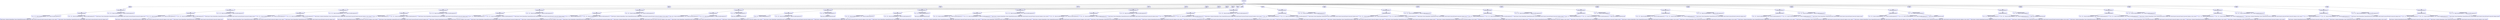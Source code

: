digraph  g{
node [shape=rectangle, color=black, fontcolor=black, style=bold]
0 [label="LogDistinct" , color = blue] ; 
1 [label="Union", color = blue] ; 
0 -> 1 ; 
2 [label="LogProj
[3,9]" , color = blue] ; 
1 -> 2 ; 
3 [label="Join\n [7PREDICATE_EQUAL11] ", color = blue] ; 
2 -> 3 ; 
4 [label="Join\n [4PREDICATE_EQUAL8] ", color = blue] ; 
3 -> 4 ; 
5 [label="LogSkolemFunctionCall
(\"{4}\", \"{2}\", <http://www.imdb.com/title/{3}>, \"{1}\", \"<http://www.imdb.com/person/{0}\")" , color = blue] ; 
4 -> 5 ; 
6 [label="LogSQLEval 
select P.nconst, C.character, P.primaryName, T.tconst, T.primaryTitle from person P, casting C, title T where P.nconst=C.nconst and T.tconst=C.tconst and C.category in ('actor','actress')", color = blue] ; 
5 -> 6 ; 
7 [label="LogSkolemFunctionCall
(\"{3}\", \"{2}\", <http://www.imdb.com/title/{1}>, \"<http://www.imdb.com/person/{0}\")" , color = blue] ; 
4 -> 7 ; 
8 [label="LogSQLEval 
select P.nconst, T.tconst, P.primaryName, T.primaryTitle from title T, person P, casting C where T.tconst=C.tconst and P.nconst=C.nconst and C.category='actor'", color = blue] ; 
7 -> 8 ; 
9 [label="LogSkolemFunctionCall
(\"{3}\", \"{2}\", <http://www.imdb.com/title/{1}>, \"<http://www.imdb.com/person/{0}\")" , color = blue] ; 
3 -> 9 ; 
10 [label="LogSQLEval 
select P.nconst, T.tconst, P.primaryName, T.primaryTitle from title T, person P, casting C where T.tconst=C.tconst and P.nconst=C.nconst and C.category='actor'", color = blue] ; 
9 -> 10 ; 
12 [label="LogProj
[3,9]" , color = blue] ; 
1 -> 12 ; 
13 [label="Join\n [7PREDICATE_EQUAL11] ", color = blue] ; 
12 -> 13 ; 
14 [label="Join\n [4PREDICATE_EQUAL8] ", color = blue] ; 
13 -> 14 ; 
15 [label="LogSkolemFunctionCall
(\"{4}\", \"{2}\", <http://www.imdb.com/title/{3}>, \"{1}\", \"<http://www.imdb.com/person/{0}\")" , color = blue] ; 
14 -> 15 ; 
16 [label="LogSQLEval 
select P.nconst, C.character, P.primaryName, T.tconst, T.primaryTitle from person P, casting C, title T where P.nconst=C.nconst and T.tconst=C.tconst and C.category in ('actor','actress')", color = blue] ; 
15 -> 16 ; 
17 [label="LogSkolemFunctionCall
(\"{3}\", \"{2}\", <http://www.imdb.com/title/{1}>, \"<http://www.imdb.com/person/{0}\")" , color = blue] ; 
14 -> 17 ; 
18 [label="LogSQLEval 
select P.nconst, T.tconst, P.primaryName, T.primaryTitle from title T, person P, casting C where T.tconst=C.tconst and P.nconst=C.nconst and C.category='actor'", color = blue] ; 
17 -> 18 ; 
19 [label="LogSkolemFunctionCall
(\"{3}\", \"{2}\", <http://www.imdb.com/title/{1}>, \"<http://www.imdb.com/person/{0}\")" , color = blue] ; 
13 -> 19 ; 
20 [label="LogSQLEval 
select P.nconst, T.tconst, P.primaryName, T.primaryTitle from title T, person P, casting C where T.tconst=C.tconst and P.nconst=C.nconst and C.category='actress'", color = blue] ; 
19 -> 20 ; 
22 [label="LogProj
[3,9]" , color = blue] ; 
1 -> 22 ; 
23 [label="Join\n [7PREDICATE_EQUAL11] ", color = blue] ; 
22 -> 23 ; 
24 [label="Join\n [4PREDICATE_EQUAL8] ", color = blue] ; 
23 -> 24 ; 
25 [label="LogSkolemFunctionCall
(\"{4}\", \"{2}\", <http://www.imdb.com/title/{3}>, \"{1}\", \"<http://www.imdb.com/person/{0}\")" , color = blue] ; 
24 -> 25 ; 
26 [label="LogSQLEval 
select P.nconst, C.character, P.primaryName, T.tconst, T.primaryTitle from person P, casting C, title T where P.nconst=C.nconst and T.tconst=C.tconst and C.category in ('actor','actress')", color = blue] ; 
25 -> 26 ; 
27 [label="LogSkolemFunctionCall
(\"{3}\", \"{2}\", <http://www.imdb.com/title/{1}>, \"<http://www.imdb.com/person/{0}\")" , color = blue] ; 
24 -> 27 ; 
28 [label="LogSQLEval 
select P.nconst, T.tconst, P.primaryName, T.primaryTitle from title T, person P, casting C where T.tconst=C.tconst and P.nconst=C.nconst and C.category='actor'", color = blue] ; 
27 -> 28 ; 
29 [label="LogSkolemFunctionCall
(\"{4}\", \"{2}\", <http://www.imdb.com/title/{3}>, \"{1}\", \"<http://www.imdb.com/person/{0}\")" , color = blue] ; 
23 -> 29 ; 
30 [label="LogSQLEval 
select P.nconst, C.character, P.primaryName, T.tconst, T.primaryTitle from person P, casting C, title T where P.nconst=C.nconst and T.tconst=C.tconst and C.category in ('actor','actress')", color = blue] ; 
29 -> 30 ; 
32 [label="LogProj
[1,7]" , color = blue] ; 
1 -> 32 ; 
33 [label="Join\n [5PREDICATE_EQUAL9] ", color = blue] ; 
32 -> 33 ; 
34 [label="Join\n [2PREDICATE_EQUAL6] ", color = blue] ; 
33 -> 34 ; 
35 [label="LogSkolemFunctionCall
(\"{2}\", \"{1}\", \"<http://www.imdb.com/person/{0}\")" , color = blue] ; 
34 -> 35 ; 
36 [label="LogSQLEval 
select P.nconst, C.character, P.primaryName from person P, casting C where P.nconst=C.nconst and C.category in ('actor','actress')", color = blue] ; 
35 -> 36 ; 
37 [label="LogSkolemFunctionCall
(\"{3}\", \"{2}\", <http://www.imdb.com/title/{1}>, \"<http://www.imdb.com/person/{0}\")" , color = blue] ; 
34 -> 37 ; 
38 [label="LogSQLEval 
select P.nconst, T.tconst, P.primaryName, T.primaryTitle from title T, person P, casting C where T.tconst=C.tconst and P.nconst=C.nconst and C.category='actor'", color = blue] ; 
37 -> 38 ; 
39 [label="LogSkolemFunctionCall
(\"{3}\", \"{2}\", <http://www.imdb.com/title/{1}>, \"<http://www.imdb.com/person/{0}\")" , color = blue] ; 
33 -> 39 ; 
40 [label="LogSQLEval 
select P.nconst, T.tconst, P.primaryName, T.primaryTitle from title T, person P, casting C where T.tconst=C.tconst and P.nconst=C.nconst and C.category='actor'", color = blue] ; 
39 -> 40 ; 
42 [label="LogProj
[1,7]" , color = blue] ; 
1 -> 42 ; 
43 [label="Join\n [5PREDICATE_EQUAL9] ", color = blue] ; 
42 -> 43 ; 
44 [label="Join\n [2PREDICATE_EQUAL6] ", color = blue] ; 
43 -> 44 ; 
45 [label="LogSkolemFunctionCall
(\"{2}\", \"{1}\", \"<http://www.imdb.com/person/{0}\")" , color = blue] ; 
44 -> 45 ; 
46 [label="LogSQLEval 
select P.nconst, C.character, P.primaryName from person P, casting C where P.nconst=C.nconst and C.category in ('actor','actress')", color = blue] ; 
45 -> 46 ; 
47 [label="LogSkolemFunctionCall
(\"{3}\", \"{2}\", <http://www.imdb.com/title/{1}>, \"<http://www.imdb.com/person/{0}\")" , color = blue] ; 
44 -> 47 ; 
48 [label="LogSQLEval 
select P.nconst, T.tconst, P.primaryName, T.primaryTitle from title T, person P, casting C where T.tconst=C.tconst and P.nconst=C.nconst and C.category='actor'", color = blue] ; 
47 -> 48 ; 
49 [label="LogSkolemFunctionCall
(\"{3}\", \"{2}\", <http://www.imdb.com/title/{1}>, \"<http://www.imdb.com/person/{0}\")" , color = blue] ; 
43 -> 49 ; 
50 [label="LogSQLEval 
select P.nconst, T.tconst, P.primaryName, T.primaryTitle from title T, person P, casting C where T.tconst=C.tconst and P.nconst=C.nconst and C.category='actress'", color = blue] ; 
49 -> 50 ; 
52 [label="LogProj
[1,7]" , color = blue] ; 
1 -> 52 ; 
53 [label="Join\n [5PREDICATE_EQUAL9] ", color = blue] ; 
52 -> 53 ; 
54 [label="Join\n [2PREDICATE_EQUAL6] ", color = blue] ; 
53 -> 54 ; 
55 [label="LogSkolemFunctionCall
(\"{2}\", \"{1}\", \"<http://www.imdb.com/person/{0}\")" , color = blue] ; 
54 -> 55 ; 
56 [label="LogSQLEval 
select P.nconst, C.character, P.primaryName from person P, casting C where P.nconst=C.nconst and C.category in ('actor','actress')", color = blue] ; 
55 -> 56 ; 
57 [label="LogSkolemFunctionCall
(\"{3}\", \"{2}\", <http://www.imdb.com/title/{1}>, \"<http://www.imdb.com/person/{0}\")" , color = blue] ; 
54 -> 57 ; 
58 [label="LogSQLEval 
select P.nconst, T.tconst, P.primaryName, T.primaryTitle from title T, person P, casting C where T.tconst=C.tconst and P.nconst=C.nconst and C.category='actor'", color = blue] ; 
57 -> 58 ; 
59 [label="LogSkolemFunctionCall
(\"{4}\", \"{2}\", <http://www.imdb.com/title/{3}>, \"{1}\", \"<http://www.imdb.com/person/{0}\")" , color = blue] ; 
53 -> 59 ; 
60 [label="LogSQLEval 
select P.nconst, C.character, P.primaryName, T.tconst, T.primaryTitle from person P, casting C, title T where P.nconst=C.nconst and T.tconst=C.tconst and C.category in ('actor','actress')", color = blue] ; 
59 -> 60 ; 
62 [label="LogProj
[3,9]" , color = blue] ; 
1 -> 62 ; 
63 [label="Join\n [7PREDICATE_EQUAL11] ", color = blue] ; 
62 -> 63 ; 
64 [label="Join\n [4PREDICATE_EQUAL8] ", color = blue] ; 
63 -> 64 ; 
65 [label="LogSkolemFunctionCall
(\"{4}\", \"{2}\", <http://www.imdb.com/title/{3}>, \"{1}\", \"<http://www.imdb.com/person/{0}\")" , color = blue] ; 
64 -> 65 ; 
66 [label="LogSQLEval 
select P.nconst, C.character, P.primaryName, T.tconst, T.primaryTitle from person P, casting C, title T where P.nconst=C.nconst and T.tconst=C.tconst and C.category in ('actor','actress')", color = blue] ; 
65 -> 66 ; 
67 [label="LogSkolemFunctionCall
(\"{3}\", \"{2}\", <http://www.imdb.com/title/{1}>, \"<http://www.imdb.com/person/{0}\")" , color = blue] ; 
64 -> 67 ; 
68 [label="LogSQLEval 
select P.nconst, T.tconst, P.primaryName, T.primaryTitle from title T, person P, casting C where T.tconst=C.tconst and P.nconst=C.nconst and C.category='actor'", color = blue] ; 
67 -> 68 ; 
69 [label="LogSkolemFunctionCall
(\"{1}\", \"{2}\", <http://www.imdb.com/title/{0}>)" , color = blue] ; 
63 -> 69 ; 
70 [label="LogSQLEval 
select tconst, primarytitle, startyear from title", color = blue] ; 
69 -> 70 ; 
72 [label="LogProj
[1,7]" , color = blue] ; 
1 -> 72 ; 
73 [label="Join\n [5PREDICATE_EQUAL9] ", color = blue] ; 
72 -> 73 ; 
74 [label="Join\n [2PREDICATE_EQUAL6] ", color = blue] ; 
73 -> 74 ; 
75 [label="LogSkolemFunctionCall
(\"{2}\", \"{1}\", \"<http://www.imdb.com/person/{0}\")" , color = blue] ; 
74 -> 75 ; 
76 [label="LogSQLEval 
select P.nconst, C.character, P.primaryName from person P, casting C where P.nconst=C.nconst and C.category in ('actor','actress')", color = blue] ; 
75 -> 76 ; 
77 [label="LogSkolemFunctionCall
(\"{3}\", \"{2}\", <http://www.imdb.com/title/{1}>, \"<http://www.imdb.com/person/{0}\")" , color = blue] ; 
74 -> 77 ; 
78 [label="LogSQLEval 
select P.nconst, T.tconst, P.primaryName, T.primaryTitle from title T, person P, casting C where T.tconst=C.tconst and P.nconst=C.nconst and C.category='actor'", color = blue] ; 
77 -> 78 ; 
79 [label="LogSkolemFunctionCall
(\"{1}\", \"{2}\", <http://www.imdb.com/title/{0}>)" , color = blue] ; 
73 -> 79 ; 
80 [label="LogSQLEval 
select tconst, primarytitle, startyear from title", color = blue] ; 
79 -> 80 ; 
82 [label="LogProj
[3,9]" , color = blue] ; 
1 -> 82 ; 
83 [label="Join\n [7PREDICATE_EQUAL11] ", color = blue] ; 
82 -> 83 ; 
84 [label="Join\n [4PREDICATE_EQUAL8] ", color = blue] ; 
83 -> 84 ; 
85 [label="LogSkolemFunctionCall
(\"{4}\", \"{2}\", <http://www.imdb.com/title/{3}>, \"{1}\", \"<http://www.imdb.com/person/{0}\")" , color = blue] ; 
84 -> 85 ; 
86 [label="LogSQLEval 
select P.nconst, C.character, P.primaryName, T.tconst, T.primaryTitle from person P, casting C, title T where P.nconst=C.nconst and T.tconst=C.tconst and C.category in ('actor','actress')", color = blue] ; 
85 -> 86 ; 
87 [label="LogSkolemFunctionCall
(\"{3}\", \"{2}\", <http://www.imdb.com/title/{1}>, \"<http://www.imdb.com/person/{0}\")" , color = blue] ; 
84 -> 87 ; 
88 [label="LogSQLEval 
select P.nconst, T.tconst, P.primaryName, T.primaryTitle from title T, person P, casting C where T.tconst=C.tconst and P.nconst=C.nconst and C.category='actress'", color = blue] ; 
87 -> 88 ; 
89 [label="LogSkolemFunctionCall
(\"{1}\", \"{2}\", <http://www.imdb.com/title/{0}>)" , color = blue] ; 
83 -> 89 ; 
90 [label="LogSQLEval 
select tconst, primarytitle, startyear from title", color = blue] ; 
89 -> 90 ; 
92 [label="LogProj
[3,9]" , color = blue] ; 
1 -> 92 ; 
93 [label="Join\n [7PREDICATE_EQUAL11] ", color = blue] ; 
92 -> 93 ; 
94 [label="Join\n [4PREDICATE_EQUAL8] ", color = blue] ; 
93 -> 94 ; 
95 [label="LogSkolemFunctionCall
(\"{4}\", \"{2}\", <http://www.imdb.com/title/{3}>, \"{1}\", \"<http://www.imdb.com/person/{0}\")" , color = blue] ; 
94 -> 95 ; 
96 [label="LogSQLEval 
select P.nconst, C.character, P.primaryName, T.tconst, T.primaryTitle from person P, casting C, title T where P.nconst=C.nconst and T.tconst=C.tconst and C.category in ('actor','actress')", color = blue] ; 
95 -> 96 ; 
97 [label="LogSkolemFunctionCall
(\"{3}\", \"{2}\", <http://www.imdb.com/title/{1}>, \"<http://www.imdb.com/person/{0}\")" , color = blue] ; 
94 -> 97 ; 
98 [label="LogSQLEval 
select P.nconst, T.tconst, P.primaryName, T.primaryTitle from title T, person P, casting C where T.tconst=C.tconst and P.nconst=C.nconst and C.category='actress'", color = blue] ; 
97 -> 98 ; 
99 [label="LogSkolemFunctionCall
(\"{4}\", \"{2}\", <http://www.imdb.com/title/{3}>, \"{1}\", \"<http://www.imdb.com/person/{0}\")" , color = blue] ; 
93 -> 99 ; 
100 [label="LogSQLEval 
select P.nconst, C.character, P.primaryName, T.tconst, T.primaryTitle from person P, casting C, title T where P.nconst=C.nconst and T.tconst=C.tconst and C.category in ('actor','actress')", color = blue] ; 
99 -> 100 ; 
102 [label="LogProj
[3,9]" , color = blue] ; 
1 -> 102 ; 
103 [label="Join\n [7PREDICATE_EQUAL11] ", color = blue] ; 
102 -> 103 ; 
104 [label="Join\n [4PREDICATE_EQUAL8] ", color = blue] ; 
103 -> 104 ; 
105 [label="LogSkolemFunctionCall
(\"{4}\", \"{2}\", <http://www.imdb.com/title/{3}>, \"{1}\", \"<http://www.imdb.com/person/{0}\")" , color = blue] ; 
104 -> 105 ; 
106 [label="LogSQLEval 
select P.nconst, C.character, P.primaryName, T.tconst, T.primaryTitle from person P, casting C, title T where P.nconst=C.nconst and T.tconst=C.tconst and C.category in ('actor','actress')", color = blue] ; 
105 -> 106 ; 
107 [label="LogSkolemFunctionCall
(\"{3}\", \"{2}\", <http://www.imdb.com/title/{1}>, \"<http://www.imdb.com/person/{0}\")" , color = blue] ; 
104 -> 107 ; 
108 [label="LogSQLEval 
select P.nconst, T.tconst, P.primaryName, T.primaryTitle from title T, person P, casting C where T.tconst=C.tconst and P.nconst=C.nconst and C.category='actress'", color = blue] ; 
107 -> 108 ; 
109 [label="LogSkolemFunctionCall
(\"{3}\", \"{2}\", <http://www.imdb.com/title/{1}>, \"<http://www.imdb.com/person/{0}\")" , color = blue] ; 
103 -> 109 ; 
110 [label="LogSQLEval 
select P.nconst, T.tconst, P.primaryName, T.primaryTitle from title T, person P, casting C where T.tconst=C.tconst and P.nconst=C.nconst and C.category='actress'", color = blue] ; 
109 -> 110 ; 
112 [label="LogProj
[1,7]" , color = blue] ; 
1 -> 112 ; 
113 [label="Join\n [5PREDICATE_EQUAL9] ", color = blue] ; 
112 -> 113 ; 
114 [label="Join\n [2PREDICATE_EQUAL6] ", color = blue] ; 
113 -> 114 ; 
115 [label="LogSkolemFunctionCall
(\"{2}\", \"{1}\", \"<http://www.imdb.com/person/{0}\")" , color = blue] ; 
114 -> 115 ; 
116 [label="LogSQLEval 
select P.nconst, C.character, P.primaryName from person P, casting C where P.nconst=C.nconst and C.category in ('actor','actress')", color = blue] ; 
115 -> 116 ; 
117 [label="LogSkolemFunctionCall
(\"{3}\", \"{2}\", <http://www.imdb.com/title/{1}>, \"<http://www.imdb.com/person/{0}\")" , color = blue] ; 
114 -> 117 ; 
118 [label="LogSQLEval 
select P.nconst, T.tconst, P.primaryName, T.primaryTitle from title T, person P, casting C where T.tconst=C.tconst and P.nconst=C.nconst and C.category='actress'", color = blue] ; 
117 -> 118 ; 
119 [label="LogSkolemFunctionCall
(\"{4}\", \"{2}\", <http://www.imdb.com/title/{3}>, \"{1}\", \"<http://www.imdb.com/person/{0}\")" , color = blue] ; 
113 -> 119 ; 
120 [label="LogSQLEval 
select P.nconst, C.character, P.primaryName, T.tconst, T.primaryTitle from person P, casting C, title T where P.nconst=C.nconst and T.tconst=C.tconst and C.category in ('actor','actress')", color = blue] ; 
119 -> 120 ; 
122 [label="LogProj
[1,7]" , color = blue] ; 
1 -> 122 ; 
123 [label="Join\n [5PREDICATE_EQUAL9] ", color = blue] ; 
122 -> 123 ; 
124 [label="Join\n [2PREDICATE_EQUAL6] ", color = blue] ; 
123 -> 124 ; 
125 [label="LogSkolemFunctionCall
(\"{2}\", \"{1}\", \"<http://www.imdb.com/person/{0}\")" , color = blue] ; 
124 -> 125 ; 
126 [label="LogSQLEval 
select P.nconst, C.character, P.primaryName from person P, casting C where P.nconst=C.nconst and C.category in ('actor','actress')", color = blue] ; 
125 -> 126 ; 
127 [label="LogSkolemFunctionCall
(\"{3}\", \"{2}\", <http://www.imdb.com/title/{1}>, \"<http://www.imdb.com/person/{0}\")" , color = blue] ; 
124 -> 127 ; 
128 [label="LogSQLEval 
select P.nconst, T.tconst, P.primaryName, T.primaryTitle from title T, person P, casting C where T.tconst=C.tconst and P.nconst=C.nconst and C.category='actress'", color = blue] ; 
127 -> 128 ; 
129 [label="LogSkolemFunctionCall
(\"{3}\", \"{2}\", <http://www.imdb.com/title/{1}>, \"<http://www.imdb.com/person/{0}\")" , color = blue] ; 
123 -> 129 ; 
130 [label="LogSQLEval 
select P.nconst, T.tconst, P.primaryName, T.primaryTitle from title T, person P, casting C where T.tconst=C.tconst and P.nconst=C.nconst and C.category='actor'", color = blue] ; 
129 -> 130 ; 
132 [label="LogProj
[3,9]" , color = blue] ; 
1 -> 132 ; 
133 [label="Join\n [7PREDICATE_EQUAL11] ", color = blue] ; 
132 -> 133 ; 
134 [label="Join\n [4PREDICATE_EQUAL8] ", color = blue] ; 
133 -> 134 ; 
135 [label="LogSkolemFunctionCall
(\"{4}\", \"{2}\", <http://www.imdb.com/title/{3}>, \"{1}\", \"<http://www.imdb.com/person/{0}\")" , color = blue] ; 
134 -> 135 ; 
136 [label="LogSQLEval 
select P.nconst, C.character, P.primaryName, T.tconst, T.primaryTitle from person P, casting C, title T where P.nconst=C.nconst and T.tconst=C.tconst and C.category in ('actor','actress')", color = blue] ; 
135 -> 136 ; 
137 [label="LogSkolemFunctionCall
(\"{3}\", \"{2}\", <http://www.imdb.com/title/{1}>, \"<http://www.imdb.com/person/{0}\")" , color = blue] ; 
134 -> 137 ; 
138 [label="LogSQLEval 
select P.nconst, T.tconst, P.primaryName, T.primaryTitle from title T, person P, casting C where T.tconst=C.tconst and P.nconst=C.nconst and C.category='actress'", color = blue] ; 
137 -> 138 ; 
139 [label="LogSkolemFunctionCall
(\"{3}\", \"{2}\", <http://www.imdb.com/title/{1}>, \"<http://www.imdb.com/person/{0}\")" , color = blue] ; 
133 -> 139 ; 
140 [label="LogSQLEval 
select P.nconst, T.tconst, P.primaryName, T.primaryTitle from title T, person P, casting C where T.tconst=C.tconst and P.nconst=C.nconst and C.category='actor'", color = blue] ; 
139 -> 140 ; 
142 [label="LogProj
[1,7]" , color = blue] ; 
1 -> 142 ; 
143 [label="Join\n [5PREDICATE_EQUAL9] ", color = blue] ; 
142 -> 143 ; 
144 [label="Join\n [2PREDICATE_EQUAL6] ", color = blue] ; 
143 -> 144 ; 
145 [label="LogSkolemFunctionCall
(\"{2}\", \"{1}\", \"<http://www.imdb.com/person/{0}\")" , color = blue] ; 
144 -> 145 ; 
146 [label="LogSQLEval 
select P.nconst, C.character, P.primaryName from person P, casting C where P.nconst=C.nconst and C.category in ('actor','actress')", color = blue] ; 
145 -> 146 ; 
147 [label="LogSkolemFunctionCall
(\"{3}\", \"{2}\", <http://www.imdb.com/title/{1}>, \"<http://www.imdb.com/person/{0}\")" , color = blue] ; 
144 -> 147 ; 
148 [label="LogSQLEval 
select P.nconst, T.tconst, P.primaryName, T.primaryTitle from title T, person P, casting C where T.tconst=C.tconst and P.nconst=C.nconst and C.category='actress'", color = blue] ; 
147 -> 148 ; 
149 [label="LogSkolemFunctionCall
(\"{3}\", \"{2}\", <http://www.imdb.com/title/{1}>, \"<http://www.imdb.com/person/{0}\")" , color = blue] ; 
143 -> 149 ; 
150 [label="LogSQLEval 
select P.nconst, T.tconst, P.primaryName, T.primaryTitle from title T, person P, casting C where T.tconst=C.tconst and P.nconst=C.nconst and C.category='actress'", color = blue] ; 
149 -> 150 ; 
152 [label="LogProj
[1,7]" , color = blue] ; 
1 -> 152 ; 
153 [label="Join\n [5PREDICATE_EQUAL9] ", color = blue] ; 
152 -> 153 ; 
154 [label="Join\n [2PREDICATE_EQUAL6] ", color = blue] ; 
153 -> 154 ; 
155 [label="LogSkolemFunctionCall
(\"{2}\", \"{1}\", \"<http://www.imdb.com/person/{0}\")" , color = blue] ; 
154 -> 155 ; 
156 [label="LogSQLEval 
select P.nconst, C.character, P.primaryName from person P, casting C where P.nconst=C.nconst and C.category in ('actor','actress')", color = blue] ; 
155 -> 156 ; 
157 [label="LogSkolemFunctionCall
(\"{3}\", \"{2}\", <http://www.imdb.com/title/{1}>, \"<http://www.imdb.com/person/{0}\")" , color = blue] ; 
154 -> 157 ; 
158 [label="LogSQLEval 
select P.nconst, T.tconst, P.primaryName, T.primaryTitle from title T, person P, casting C where T.tconst=C.tconst and P.nconst=C.nconst and C.category='actress'", color = blue] ; 
157 -> 158 ; 
159 [label="LogSkolemFunctionCall
(\"{1}\", \"{2}\", <http://www.imdb.com/title/{0}>)" , color = blue] ; 
153 -> 159 ; 
160 [label="LogSQLEval 
select tconst, primarytitle, startyear from title", color = blue] ; 
159 -> 160 ; 
162 [label="LogProj
[3,10]" , color = blue] ; 
1 -> 162 ; 
163 [label="Join\n [7PREDICATE_EQUAL12] ", color = blue] ; 
162 -> 163 ; 
164 [label="Join\n [4PREDICATE_EQUAL9] ", color = blue] ; 
163 -> 164 ; 
165 [label="LogSkolemFunctionCall
(\"{4}\", \"{2}\", <http://www.imdb.com/title/{3}>, \"{1}\", \"<http://www.imdb.com/person/{0}\")" , color = blue] ; 
164 -> 165 ; 
166 [label="LogSQLEval 
select P.nconst, C.character, P.primaryName, T.tconst, T.primaryTitle from person P, casting C, title T where P.nconst=C.nconst and T.tconst=C.tconst and C.category in ('actor','actress')", color = blue] ; 
165 -> 166 ; 
167 [label="LogSkolemFunctionCall
(\"{4}\", \"{2}\", <http://www.imdb.com/title/{3}>, \"{1}\", \"<http://www.imdb.com/person/{0}\")" , color = blue] ; 
164 -> 167 ; 
168 [label="LogSQLEval 
select P.nconst, C.character, P.primaryName, T.tconst, T.primaryTitle from person P, casting C, title T where P.nconst=C.nconst and T.tconst=C.tconst and C.category in ('actor','actress')", color = blue] ; 
167 -> 168 ; 
169 [label="LogSkolemFunctionCall
(\"{3}\", \"{2}\", <http://www.imdb.com/title/{1}>, \"<http://www.imdb.com/person/{0}\")" , color = blue] ; 
163 -> 169 ; 
170 [label="LogSQLEval 
select P.nconst, T.tconst, P.primaryName, T.primaryTitle from title T, person P, casting C where T.tconst=C.tconst and P.nconst=C.nconst and C.category='actor'", color = blue] ; 
169 -> 170 ; 
172 [label="LogProj
[3,10]" , color = blue] ; 
1 -> 172 ; 
173 [label="Join\n [7PREDICATE_EQUAL12] ", color = blue] ; 
172 -> 173 ; 
174 [label="Join\n [4PREDICATE_EQUAL9] ", color = blue] ; 
173 -> 174 ; 
175 [label="LogSkolemFunctionCall
(\"{4}\", \"{2}\", <http://www.imdb.com/title/{3}>, \"{1}\", \"<http://www.imdb.com/person/{0}\")" , color = blue] ; 
174 -> 175 ; 
176 [label="LogSQLEval 
select P.nconst, C.character, P.primaryName, T.tconst, T.primaryTitle from person P, casting C, title T where P.nconst=C.nconst and T.tconst=C.tconst and C.category in ('actor','actress')", color = blue] ; 
175 -> 176 ; 
177 [label="LogSkolemFunctionCall
(\"{4}\", \"{2}\", <http://www.imdb.com/title/{3}>, \"{1}\", \"<http://www.imdb.com/person/{0}\")" , color = blue] ; 
174 -> 177 ; 
178 [label="LogSQLEval 
select P.nconst, C.character, P.primaryName, T.tconst, T.primaryTitle from person P, casting C, title T where P.nconst=C.nconst and T.tconst=C.tconst and C.category in ('actor','actress')", color = blue] ; 
177 -> 178 ; 
179 [label="LogSkolemFunctionCall
(\"{3}\", \"{2}\", <http://www.imdb.com/title/{1}>, \"<http://www.imdb.com/person/{0}\")" , color = blue] ; 
173 -> 179 ; 
180 [label="LogSQLEval 
select P.nconst, T.tconst, P.primaryName, T.primaryTitle from title T, person P, casting C where T.tconst=C.tconst and P.nconst=C.nconst and C.category='actress'", color = blue] ; 
179 -> 180 ; 
182 [label="LogProj
[3,10]" , color = blue] ; 
1 -> 182 ; 
183 [label="Join\n [7PREDICATE_EQUAL12] ", color = blue] ; 
182 -> 183 ; 
184 [label="Join\n [4PREDICATE_EQUAL9] ", color = blue] ; 
183 -> 184 ; 
185 [label="LogSkolemFunctionCall
(\"{4}\", \"{2}\", <http://www.imdb.com/title/{3}>, \"{1}\", \"<http://www.imdb.com/person/{0}\")" , color = blue] ; 
184 -> 185 ; 
186 [label="LogSQLEval 
select P.nconst, C.character, P.primaryName, T.tconst, T.primaryTitle from person P, casting C, title T where P.nconst=C.nconst and T.tconst=C.tconst and C.category in ('actor','actress')", color = blue] ; 
185 -> 186 ; 
187 [label="LogSkolemFunctionCall
(\"{4}\", \"{2}\", <http://www.imdb.com/title/{3}>, \"{1}\", \"<http://www.imdb.com/person/{0}\")" , color = blue] ; 
184 -> 187 ; 
188 [label="LogSQLEval 
select P.nconst, C.character, P.primaryName, T.tconst, T.primaryTitle from person P, casting C, title T where P.nconst=C.nconst and T.tconst=C.tconst and C.category in ('actor','actress')", color = blue] ; 
187 -> 188 ; 
189 [label="LogSkolemFunctionCall
(\"{1}\", \"{2}\", <http://www.imdb.com/title/{0}>)" , color = blue] ; 
183 -> 189 ; 
190 [label="LogSQLEval 
select tconst, primarytitle, startyear from title", color = blue] ; 
189 -> 190 ; 
192 [label="LogProj
[1,8]" , color = blue] ; 
1 -> 192 ; 
193 [label="Join\n [5PREDICATE_EQUAL10] ", color = blue] ; 
192 -> 193 ; 
194 [label="Join\n [2PREDICATE_EQUAL7] ", color = blue] ; 
193 -> 194 ; 
195 [label="LogSkolemFunctionCall
(\"{2}\", \"{1}\", \"<http://www.imdb.com/person/{0}\")" , color = blue] ; 
194 -> 195 ; 
196 [label="LogSQLEval 
select P.nconst, C.character, P.primaryName from person P, casting C where P.nconst=C.nconst and C.category in ('actor','actress')", color = blue] ; 
195 -> 196 ; 
197 [label="LogSkolemFunctionCall
(\"{4}\", \"{2}\", <http://www.imdb.com/title/{3}>, \"{1}\", \"<http://www.imdb.com/person/{0}\")" , color = blue] ; 
194 -> 197 ; 
198 [label="LogSQLEval 
select P.nconst, C.character, P.primaryName, T.tconst, T.primaryTitle from person P, casting C, title T where P.nconst=C.nconst and T.tconst=C.tconst and C.category in ('actor','actress')", color = blue] ; 
197 -> 198 ; 
199 [label="LogSkolemFunctionCall
(\"{1}\", \"{2}\", <http://www.imdb.com/title/{0}>)" , color = blue] ; 
193 -> 199 ; 
200 [label="LogSQLEval 
select tconst, primarytitle, startyear from title", color = blue] ; 
199 -> 200 ; 
202 [label="LogProj
[3,10]" , color = blue] ; 
1 -> 202 ; 
203 [label="Join\n [7PREDICATE_EQUAL12] ", color = blue] ; 
202 -> 203 ; 
204 [label="Join\n [4PREDICATE_EQUAL9] ", color = blue] ; 
203 -> 204 ; 
205 [label="LogSkolemFunctionCall
(\"{4}\", \"{2}\", <http://www.imdb.com/title/{3}>, \"{1}\", \"<http://www.imdb.com/person/{0}\")" , color = blue] ; 
204 -> 205 ; 
206 [label="LogSQLEval 
select P.nconst, C.character, P.primaryName, T.tconst, T.primaryTitle from person P, casting C, title T where P.nconst=C.nconst and T.tconst=C.tconst and C.category in ('actor','actress')", color = blue] ; 
205 -> 206 ; 
207 [label="LogSkolemFunctionCall
(\"{4}\", \"{2}\", <http://www.imdb.com/title/{3}>, \"{1}\", \"<http://www.imdb.com/person/{0}\")" , color = blue] ; 
204 -> 207 ; 
208 [label="LogSQLEval 
select P.nconst, C.character, P.primaryName, T.tconst, T.primaryTitle from person P, casting C, title T where P.nconst=C.nconst and T.tconst=C.tconst and C.category in ('actor','actress')", color = blue] ; 
207 -> 208 ; 
209 [label="LogSkolemFunctionCall
(\"{4}\", \"{2}\", <http://www.imdb.com/title/{3}>, \"{1}\", \"<http://www.imdb.com/person/{0}\")" , color = blue] ; 
203 -> 209 ; 
210 [label="LogSQLEval 
select P.nconst, C.character, P.primaryName, T.tconst, T.primaryTitle from person P, casting C, title T where P.nconst=C.nconst and T.tconst=C.tconst and C.category in ('actor','actress')", color = blue] ; 
209 -> 210 ; 
212 [label="LogProj
[1,8]" , color = blue] ; 
1 -> 212 ; 
213 [label="Join\n [5PREDICATE_EQUAL10] ", color = blue] ; 
212 -> 213 ; 
214 [label="Join\n [2PREDICATE_EQUAL7] ", color = blue] ; 
213 -> 214 ; 
215 [label="LogSkolemFunctionCall
(\"{2}\", \"{1}\", \"<http://www.imdb.com/person/{0}\")" , color = blue] ; 
214 -> 215 ; 
216 [label="LogSQLEval 
select P.nconst, C.character, P.primaryName from person P, casting C where P.nconst=C.nconst and C.category in ('actor','actress')", color = blue] ; 
215 -> 216 ; 
217 [label="LogSkolemFunctionCall
(\"{4}\", \"{2}\", <http://www.imdb.com/title/{3}>, \"{1}\", \"<http://www.imdb.com/person/{0}\")" , color = blue] ; 
214 -> 217 ; 
218 [label="LogSQLEval 
select P.nconst, C.character, P.primaryName, T.tconst, T.primaryTitle from person P, casting C, title T where P.nconst=C.nconst and T.tconst=C.tconst and C.category in ('actor','actress')", color = blue] ; 
217 -> 218 ; 
219 [label="LogSkolemFunctionCall
(\"{4}\", \"{2}\", <http://www.imdb.com/title/{3}>, \"{1}\", \"<http://www.imdb.com/person/{0}\")" , color = blue] ; 
213 -> 219 ; 
220 [label="LogSQLEval 
select P.nconst, C.character, P.primaryName, T.tconst, T.primaryTitle from person P, casting C, title T where P.nconst=C.nconst and T.tconst=C.tconst and C.category in ('actor','actress')", color = blue] ; 
219 -> 220 ; 
222 [label="LogProj
[1,8]" , color = blue] ; 
1 -> 222 ; 
223 [label="Join\n [5PREDICATE_EQUAL10] ", color = blue] ; 
222 -> 223 ; 
224 [label="Join\n [2PREDICATE_EQUAL7] ", color = blue] ; 
223 -> 224 ; 
225 [label="LogSkolemFunctionCall
(\"{2}\", \"{1}\", \"<http://www.imdb.com/person/{0}\")" , color = blue] ; 
224 -> 225 ; 
226 [label="LogSQLEval 
select P.nconst, C.character, P.primaryName from person P, casting C where P.nconst=C.nconst and C.category in ('actor','actress')", color = blue] ; 
225 -> 226 ; 
227 [label="LogSkolemFunctionCall
(\"{4}\", \"{2}\", <http://www.imdb.com/title/{3}>, \"{1}\", \"<http://www.imdb.com/person/{0}\")" , color = blue] ; 
224 -> 227 ; 
228 [label="LogSQLEval 
select P.nconst, C.character, P.primaryName, T.tconst, T.primaryTitle from person P, casting C, title T where P.nconst=C.nconst and T.tconst=C.tconst and C.category in ('actor','actress')", color = blue] ; 
227 -> 228 ; 
229 [label="LogSkolemFunctionCall
(\"{3}\", \"{2}\", <http://www.imdb.com/title/{1}>, \"<http://www.imdb.com/person/{0}\")" , color = blue] ; 
223 -> 229 ; 
230 [label="LogSQLEval 
select P.nconst, T.tconst, P.primaryName, T.primaryTitle from title T, person P, casting C where T.tconst=C.tconst and P.nconst=C.nconst and C.category='actor'", color = blue] ; 
229 -> 230 ; 
232 [label="LogProj
[1,8]" , color = blue] ; 
1 -> 232 ; 
233 [label="Join\n [5PREDICATE_EQUAL10] ", color = blue] ; 
232 -> 233 ; 
234 [label="Join\n [2PREDICATE_EQUAL7] ", color = blue] ; 
233 -> 234 ; 
235 [label="LogSkolemFunctionCall
(\"{2}\", \"{1}\", \"<http://www.imdb.com/person/{0}\")" , color = blue] ; 
234 -> 235 ; 
236 [label="LogSQLEval 
select P.nconst, C.character, P.primaryName from person P, casting C where P.nconst=C.nconst and C.category in ('actor','actress')", color = blue] ; 
235 -> 236 ; 
237 [label="LogSkolemFunctionCall
(\"{4}\", \"{2}\", <http://www.imdb.com/title/{3}>, \"{1}\", \"<http://www.imdb.com/person/{0}\")" , color = blue] ; 
234 -> 237 ; 
238 [label="LogSQLEval 
select P.nconst, C.character, P.primaryName, T.tconst, T.primaryTitle from person P, casting C, title T where P.nconst=C.nconst and T.tconst=C.tconst and C.category in ('actor','actress')", color = blue] ; 
237 -> 238 ; 
239 [label="LogSkolemFunctionCall
(\"{3}\", \"{2}\", <http://www.imdb.com/title/{1}>, \"<http://www.imdb.com/person/{0}\")" , color = blue] ; 
233 -> 239 ; 
240 [label="LogSQLEval 
select P.nconst, T.tconst, P.primaryName, T.primaryTitle from title T, person P, casting C where T.tconst=C.tconst and P.nconst=C.nconst and C.category='actress'", color = blue] ; 
239 -> 240 ; 
}

